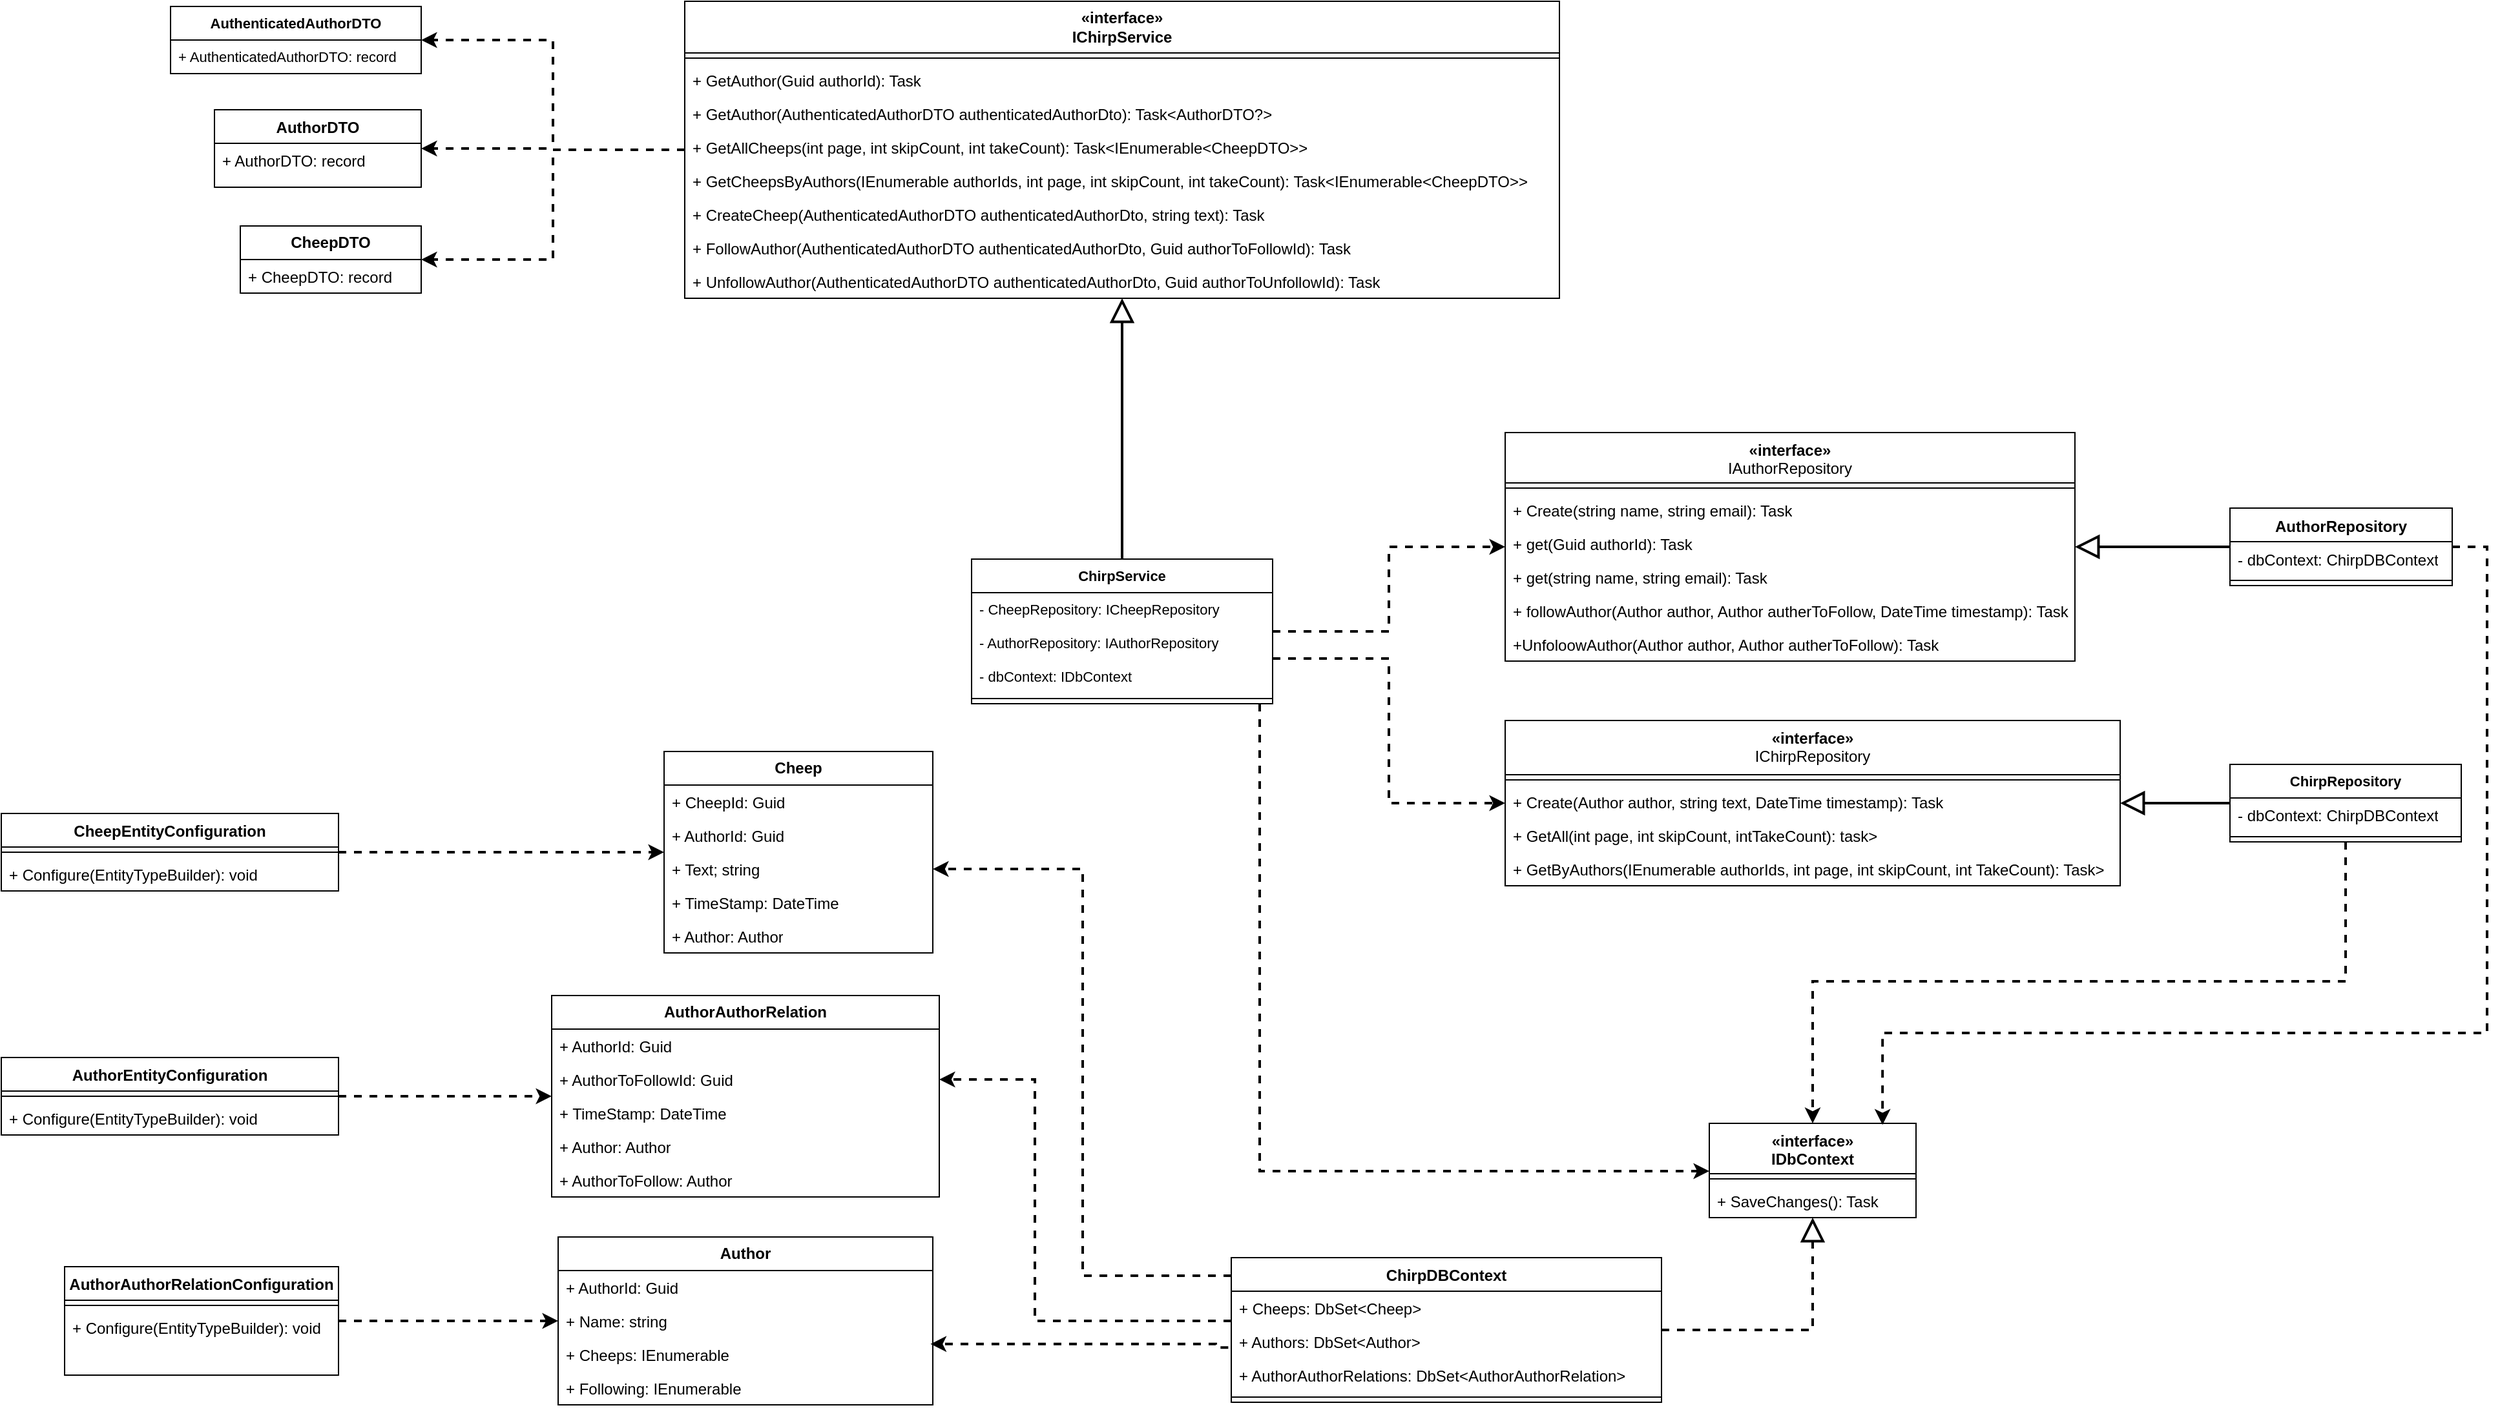 <mxfile version="22.1.11" type="github">
  <diagram name="Side-1" id="n4ExBYcmlhZmqJaZ9lVX">
    <mxGraphModel dx="-1102" dy="2357" grid="0" gridSize="10" guides="1" tooltips="1" connect="1" arrows="1" fold="1" page="1" pageScale="1" pageWidth="827" pageHeight="1169" math="0" shadow="0">
      <root>
        <mxCell id="0" />
        <mxCell id="1" parent="0" />
        <mxCell id="N_zAgxIFT8xNu6tO_ZWx-1" value="AuthorDTO" style="swimlane;align=center;verticalAlign=top;childLayout=stackLayout;horizontal=1;startSize=26;horizontalStack=0;resizeParent=1;resizeLast=0;collapsible=1;marginBottom=0;rounded=0;shadow=0;strokeWidth=1;" vertex="1" parent="1">
          <mxGeometry x="3574" y="-1018" width="160" height="60" as="geometry">
            <mxRectangle x="140" y="70" width="160" height="26" as="alternateBounds" />
          </mxGeometry>
        </mxCell>
        <mxCell id="N_zAgxIFT8xNu6tO_ZWx-2" value="+ AuthorDTO: record " style="text;align=left;verticalAlign=top;spacingLeft=4;spacingRight=4;overflow=hidden;rotatable=0;points=[[0,0.5],[1,0.5]];portConstraint=eastwest;" vertex="1" parent="N_zAgxIFT8xNu6tO_ZWx-1">
          <mxGeometry y="26" width="160" height="26" as="geometry" />
        </mxCell>
        <mxCell id="N_zAgxIFT8xNu6tO_ZWx-3" value="CheepDTO" style="swimlane;childLayout=stackLayout;horizontal=1;startSize=26;fillColor=none;horizontalStack=0;resizeParent=1;resizeParentMax=0;resizeLast=0;collapsible=1;marginBottom=0;whiteSpace=wrap;html=1;" vertex="1" parent="1">
          <mxGeometry x="3594" y="-928" width="140" height="52" as="geometry" />
        </mxCell>
        <mxCell id="N_zAgxIFT8xNu6tO_ZWx-4" value="+ CheepDTO: record " style="text;strokeColor=none;fillColor=none;align=left;verticalAlign=top;spacingLeft=4;spacingRight=4;overflow=hidden;rotatable=0;points=[[0,0.5],[1,0.5]];portConstraint=eastwest;whiteSpace=wrap;html=1;" vertex="1" parent="N_zAgxIFT8xNu6tO_ZWx-3">
          <mxGeometry y="26" width="140" height="26" as="geometry" />
        </mxCell>
        <mxCell id="N_zAgxIFT8xNu6tO_ZWx-7" value="Author" style="swimlane;childLayout=stackLayout;horizontal=1;startSize=26;fillColor=none;horizontalStack=0;resizeParent=1;resizeParentMax=0;resizeLast=0;collapsible=1;marginBottom=0;whiteSpace=wrap;html=1;" vertex="1" parent="1">
          <mxGeometry x="3840" y="-145" width="290" height="130" as="geometry" />
        </mxCell>
        <mxCell id="N_zAgxIFT8xNu6tO_ZWx-8" value="+ AuthorId: Guid" style="text;strokeColor=none;fillColor=none;align=left;verticalAlign=top;spacingLeft=4;spacingRight=4;overflow=hidden;rotatable=0;points=[[0,0.5],[1,0.5]];portConstraint=eastwest;whiteSpace=wrap;html=1;" vertex="1" parent="N_zAgxIFT8xNu6tO_ZWx-7">
          <mxGeometry y="26" width="290" height="26" as="geometry" />
        </mxCell>
        <mxCell id="N_zAgxIFT8xNu6tO_ZWx-9" value="+ Name: string" style="text;strokeColor=none;fillColor=none;align=left;verticalAlign=top;spacingLeft=4;spacingRight=4;overflow=hidden;rotatable=0;points=[[0,0.5],[1,0.5]];portConstraint=eastwest;whiteSpace=wrap;html=1;" vertex="1" parent="N_zAgxIFT8xNu6tO_ZWx-7">
          <mxGeometry y="52" width="290" height="26" as="geometry" />
        </mxCell>
        <mxCell id="N_zAgxIFT8xNu6tO_ZWx-10" value="+ Cheeps: IEnumerable&lt;Cheep&gt;" style="text;strokeColor=none;fillColor=none;align=left;verticalAlign=top;spacingLeft=4;spacingRight=4;overflow=hidden;rotatable=0;points=[[0,0.5],[1,0.5]];portConstraint=eastwest;whiteSpace=wrap;html=1;" vertex="1" parent="N_zAgxIFT8xNu6tO_ZWx-7">
          <mxGeometry y="78" width="290" height="26" as="geometry" />
        </mxCell>
        <mxCell id="N_zAgxIFT8xNu6tO_ZWx-11" value="+ Following: IEnumerable&lt;AuthorAuthorRelation&gt;" style="text;strokeColor=none;fillColor=none;align=left;verticalAlign=top;spacingLeft=4;spacingRight=4;overflow=hidden;rotatable=0;points=[[0,0.5],[1,0.5]];portConstraint=eastwest;whiteSpace=wrap;html=1;" vertex="1" parent="N_zAgxIFT8xNu6tO_ZWx-7">
          <mxGeometry y="104" width="290" height="26" as="geometry" />
        </mxCell>
        <mxCell id="N_zAgxIFT8xNu6tO_ZWx-12" value="AuthorAuthorRelation" style="swimlane;childLayout=stackLayout;horizontal=1;startSize=26;fillColor=none;horizontalStack=0;resizeParent=1;resizeParentMax=0;resizeLast=0;collapsible=1;marginBottom=0;whiteSpace=wrap;html=1;" vertex="1" parent="1">
          <mxGeometry x="3835" y="-332" width="300" height="156" as="geometry" />
        </mxCell>
        <mxCell id="N_zAgxIFT8xNu6tO_ZWx-13" value="+ AuthorId: Guid" style="text;strokeColor=none;fillColor=none;align=left;verticalAlign=top;spacingLeft=4;spacingRight=4;overflow=hidden;rotatable=0;points=[[0,0.5],[1,0.5]];portConstraint=eastwest;whiteSpace=wrap;html=1;" vertex="1" parent="N_zAgxIFT8xNu6tO_ZWx-12">
          <mxGeometry y="26" width="300" height="26" as="geometry" />
        </mxCell>
        <mxCell id="N_zAgxIFT8xNu6tO_ZWx-14" value="+ AuthorToFollowId: Guid" style="text;strokeColor=none;fillColor=none;align=left;verticalAlign=top;spacingLeft=4;spacingRight=4;overflow=hidden;rotatable=0;points=[[0,0.5],[1,0.5]];portConstraint=eastwest;whiteSpace=wrap;html=1;" vertex="1" parent="N_zAgxIFT8xNu6tO_ZWx-12">
          <mxGeometry y="52" width="300" height="26" as="geometry" />
        </mxCell>
        <mxCell id="N_zAgxIFT8xNu6tO_ZWx-15" value="+ TimeStamp: DateTime&#xa;&#xa;" style="text;strokeColor=none;fillColor=none;align=left;verticalAlign=top;spacingLeft=4;spacingRight=4;overflow=hidden;rotatable=0;points=[[0,0.5],[1,0.5]];portConstraint=eastwest;whiteSpace=wrap;html=1;" vertex="1" parent="N_zAgxIFT8xNu6tO_ZWx-12">
          <mxGeometry y="78" width="300" height="26" as="geometry" />
        </mxCell>
        <mxCell id="N_zAgxIFT8xNu6tO_ZWx-16" value="+ Author: Author" style="text;strokeColor=none;fillColor=none;align=left;verticalAlign=top;spacingLeft=4;spacingRight=4;overflow=hidden;rotatable=0;points=[[0,0.5],[1,0.5]];portConstraint=eastwest;whiteSpace=wrap;html=1;" vertex="1" parent="N_zAgxIFT8xNu6tO_ZWx-12">
          <mxGeometry y="104" width="300" height="26" as="geometry" />
        </mxCell>
        <mxCell id="N_zAgxIFT8xNu6tO_ZWx-17" value="+ AuthorToFollow: Author" style="text;strokeColor=none;fillColor=none;align=left;verticalAlign=top;spacingLeft=4;spacingRight=4;overflow=hidden;rotatable=0;points=[[0,0.5],[1,0.5]];portConstraint=eastwest;whiteSpace=wrap;html=1;" vertex="1" parent="N_zAgxIFT8xNu6tO_ZWx-12">
          <mxGeometry y="130" width="300" height="26" as="geometry" />
        </mxCell>
        <mxCell id="N_zAgxIFT8xNu6tO_ZWx-18" value="Cheep" style="swimlane;childLayout=stackLayout;horizontal=1;startSize=26;fillColor=none;horizontalStack=0;resizeParent=1;resizeParentMax=0;resizeLast=0;collapsible=1;marginBottom=0;whiteSpace=wrap;html=1;" vertex="1" parent="1">
          <mxGeometry x="3922" y="-521" width="208" height="156" as="geometry" />
        </mxCell>
        <mxCell id="N_zAgxIFT8xNu6tO_ZWx-19" value="+ CheepId: Guid" style="text;strokeColor=none;fillColor=none;align=left;verticalAlign=top;spacingLeft=4;spacingRight=4;overflow=hidden;rotatable=0;points=[[0,0.5],[1,0.5]];portConstraint=eastwest;whiteSpace=wrap;html=1;" vertex="1" parent="N_zAgxIFT8xNu6tO_ZWx-18">
          <mxGeometry y="26" width="208" height="26" as="geometry" />
        </mxCell>
        <mxCell id="N_zAgxIFT8xNu6tO_ZWx-20" value="+ AuthorId: Guid" style="text;strokeColor=none;fillColor=none;align=left;verticalAlign=top;spacingLeft=4;spacingRight=4;overflow=hidden;rotatable=0;points=[[0,0.5],[1,0.5]];portConstraint=eastwest;whiteSpace=wrap;html=1;" vertex="1" parent="N_zAgxIFT8xNu6tO_ZWx-18">
          <mxGeometry y="52" width="208" height="26" as="geometry" />
        </mxCell>
        <mxCell id="N_zAgxIFT8xNu6tO_ZWx-21" value="+ Text; string" style="text;strokeColor=none;fillColor=none;align=left;verticalAlign=top;spacingLeft=4;spacingRight=4;overflow=hidden;rotatable=0;points=[[0,0.5],[1,0.5]];portConstraint=eastwest;whiteSpace=wrap;html=1;" vertex="1" parent="N_zAgxIFT8xNu6tO_ZWx-18">
          <mxGeometry y="78" width="208" height="26" as="geometry" />
        </mxCell>
        <mxCell id="N_zAgxIFT8xNu6tO_ZWx-22" value="+ TimeStamp: DateTime&#xa;&#xa;" style="text;strokeColor=none;fillColor=none;align=left;verticalAlign=top;spacingLeft=4;spacingRight=4;overflow=hidden;rotatable=0;points=[[0,0.5],[1,0.5]];portConstraint=eastwest;whiteSpace=wrap;html=1;" vertex="1" parent="N_zAgxIFT8xNu6tO_ZWx-18">
          <mxGeometry y="104" width="208" height="26" as="geometry" />
        </mxCell>
        <mxCell id="N_zAgxIFT8xNu6tO_ZWx-23" value="+ Author: Author" style="text;strokeColor=none;fillColor=none;align=left;verticalAlign=top;spacingLeft=4;spacingRight=4;overflow=hidden;rotatable=0;points=[[0,0.5],[1,0.5]];portConstraint=eastwest;whiteSpace=wrap;html=1;" vertex="1" parent="N_zAgxIFT8xNu6tO_ZWx-18">
          <mxGeometry y="130" width="208" height="26" as="geometry" />
        </mxCell>
        <mxCell id="N_zAgxIFT8xNu6tO_ZWx-104" style="edgeStyle=orthogonalEdgeStyle;shape=connector;rounded=0;orthogonalLoop=1;jettySize=auto;html=1;dashed=1;labelBackgroundColor=default;strokeColor=default;strokeWidth=2;align=center;verticalAlign=middle;fontFamily=Helvetica;fontSize=11;fontColor=default;endArrow=classic;endFill=1;" edge="1" parent="1" source="N_zAgxIFT8xNu6tO_ZWx-24" target="N_zAgxIFT8xNu6tO_ZWx-7">
          <mxGeometry relative="1" as="geometry" />
        </mxCell>
        <mxCell id="N_zAgxIFT8xNu6tO_ZWx-24" value="AuthorAuthorRelationConfiguration" style="swimlane;align=center;verticalAlign=top;childLayout=stackLayout;horizontal=1;startSize=26;horizontalStack=0;resizeParent=1;resizeParentMax=0;resizeLast=0;collapsible=1;marginBottom=0;whiteSpace=wrap;html=1;" vertex="1" parent="1">
          <mxGeometry x="3458" y="-122" width="212" height="84" as="geometry" />
        </mxCell>
        <mxCell id="N_zAgxIFT8xNu6tO_ZWx-25" value="" style="line;strokeWidth=1;fillColor=none;align=left;verticalAlign=middle;spacingTop=-1;spacingLeft=3;spacingRight=3;rotatable=0;labelPosition=right;points=[];portConstraint=eastwest;strokeColor=inherit;" vertex="1" parent="N_zAgxIFT8xNu6tO_ZWx-24">
          <mxGeometry y="26" width="212" height="8" as="geometry" />
        </mxCell>
        <mxCell id="N_zAgxIFT8xNu6tO_ZWx-26" value="+ Configure(EntityTypeBuilder&lt;AuthorAuthorRelation&gt;): void" style="text;strokeColor=none;fillColor=none;align=left;verticalAlign=top;spacingLeft=4;spacingRight=4;overflow=hidden;rotatable=0;points=[[0,0.5],[1,0.5]];portConstraint=eastwest;whiteSpace=wrap;html=1;" vertex="1" parent="N_zAgxIFT8xNu6tO_ZWx-24">
          <mxGeometry y="34" width="212" height="50" as="geometry" />
        </mxCell>
        <mxCell id="N_zAgxIFT8xNu6tO_ZWx-103" style="edgeStyle=orthogonalEdgeStyle;shape=connector;rounded=0;orthogonalLoop=1;jettySize=auto;html=1;dashed=1;labelBackgroundColor=default;strokeColor=default;strokeWidth=2;align=center;verticalAlign=middle;fontFamily=Helvetica;fontSize=11;fontColor=default;endArrow=classic;endFill=1;" edge="1" parent="1" source="N_zAgxIFT8xNu6tO_ZWx-27" target="N_zAgxIFT8xNu6tO_ZWx-12">
          <mxGeometry relative="1" as="geometry" />
        </mxCell>
        <mxCell id="N_zAgxIFT8xNu6tO_ZWx-27" value="AuthorEntityConfiguration" style="swimlane;align=center;verticalAlign=top;childLayout=stackLayout;horizontal=1;startSize=26;horizontalStack=0;resizeParent=1;resizeParentMax=0;resizeLast=0;collapsible=1;marginBottom=0;whiteSpace=wrap;html=1;" vertex="1" parent="1">
          <mxGeometry x="3409" y="-284" width="261" height="60" as="geometry" />
        </mxCell>
        <mxCell id="N_zAgxIFT8xNu6tO_ZWx-28" value="" style="line;strokeWidth=1;fillColor=none;align=left;verticalAlign=middle;spacingTop=-1;spacingLeft=3;spacingRight=3;rotatable=0;labelPosition=right;points=[];portConstraint=eastwest;strokeColor=inherit;" vertex="1" parent="N_zAgxIFT8xNu6tO_ZWx-27">
          <mxGeometry y="26" width="261" height="8" as="geometry" />
        </mxCell>
        <mxCell id="N_zAgxIFT8xNu6tO_ZWx-29" value="+ Configure(EntityTypeBuilder&lt;Author&gt;): void" style="text;strokeColor=none;fillColor=none;align=left;verticalAlign=top;spacingLeft=4;spacingRight=4;overflow=hidden;rotatable=0;points=[[0,0.5],[1,0.5]];portConstraint=eastwest;whiteSpace=wrap;html=1;" vertex="1" parent="N_zAgxIFT8xNu6tO_ZWx-27">
          <mxGeometry y="34" width="261" height="26" as="geometry" />
        </mxCell>
        <mxCell id="N_zAgxIFT8xNu6tO_ZWx-101" style="edgeStyle=orthogonalEdgeStyle;shape=connector;rounded=0;orthogonalLoop=1;jettySize=auto;html=1;dashed=1;labelBackgroundColor=default;strokeColor=default;strokeWidth=2;align=center;verticalAlign=middle;fontFamily=Helvetica;fontSize=11;fontColor=default;endArrow=classic;endFill=1;" edge="1" parent="1" source="N_zAgxIFT8xNu6tO_ZWx-30" target="N_zAgxIFT8xNu6tO_ZWx-18">
          <mxGeometry relative="1" as="geometry" />
        </mxCell>
        <mxCell id="N_zAgxIFT8xNu6tO_ZWx-30" value="CheepEntityConfiguration" style="swimlane;align=center;verticalAlign=top;childLayout=stackLayout;horizontal=1;startSize=26;horizontalStack=0;resizeParent=1;resizeParentMax=0;resizeLast=0;collapsible=1;marginBottom=0;whiteSpace=wrap;html=1;" vertex="1" parent="1">
          <mxGeometry x="3409" y="-473" width="261" height="60" as="geometry" />
        </mxCell>
        <mxCell id="N_zAgxIFT8xNu6tO_ZWx-31" value="" style="line;strokeWidth=1;fillColor=none;align=left;verticalAlign=middle;spacingTop=-1;spacingLeft=3;spacingRight=3;rotatable=0;labelPosition=right;points=[];portConstraint=eastwest;strokeColor=inherit;" vertex="1" parent="N_zAgxIFT8xNu6tO_ZWx-30">
          <mxGeometry y="26" width="261" height="8" as="geometry" />
        </mxCell>
        <mxCell id="N_zAgxIFT8xNu6tO_ZWx-32" value="+ Configure(EntityTypeBuilder&lt;Cheep&gt;): void" style="text;strokeColor=none;fillColor=none;align=left;verticalAlign=top;spacingLeft=4;spacingRight=4;overflow=hidden;rotatable=0;points=[[0,0.5],[1,0.5]];portConstraint=eastwest;whiteSpace=wrap;html=1;" vertex="1" parent="N_zAgxIFT8xNu6tO_ZWx-30">
          <mxGeometry y="34" width="261" height="26" as="geometry" />
        </mxCell>
        <mxCell id="N_zAgxIFT8xNu6tO_ZWx-33" value="«interface»&lt;br style=&quot;border-color: var(--border-color); font-weight: 400;&quot;&gt;&lt;span style=&quot;font-weight: 400;&quot;&gt;IAuthorRepository&lt;/span&gt;" style="swimlane;align=center;verticalAlign=top;childLayout=stackLayout;horizontal=1;startSize=39;horizontalStack=0;resizeParent=1;resizeParentMax=0;resizeLast=0;collapsible=1;marginBottom=0;whiteSpace=wrap;html=1;" vertex="1" parent="1">
          <mxGeometry x="4573" y="-768" width="441" height="177" as="geometry" />
        </mxCell>
        <mxCell id="N_zAgxIFT8xNu6tO_ZWx-34" value="" style="line;strokeWidth=1;fillColor=none;align=left;verticalAlign=middle;spacingTop=-1;spacingLeft=3;spacingRight=3;rotatable=0;labelPosition=right;points=[];portConstraint=eastwest;strokeColor=inherit;" vertex="1" parent="N_zAgxIFT8xNu6tO_ZWx-33">
          <mxGeometry y="39" width="441" height="8" as="geometry" />
        </mxCell>
        <mxCell id="N_zAgxIFT8xNu6tO_ZWx-35" value="+ Create(string name, string email): Task&lt;Author&gt;" style="text;strokeColor=none;fillColor=none;align=left;verticalAlign=top;spacingLeft=4;spacingRight=4;overflow=hidden;rotatable=0;points=[[0,0.5],[1,0.5]];portConstraint=eastwest;whiteSpace=wrap;html=1;" vertex="1" parent="N_zAgxIFT8xNu6tO_ZWx-33">
          <mxGeometry y="47" width="441" height="26" as="geometry" />
        </mxCell>
        <mxCell id="N_zAgxIFT8xNu6tO_ZWx-36" value="+ get(Guid authorId): Task&lt;Author?&gt;" style="text;strokeColor=none;fillColor=none;align=left;verticalAlign=top;spacingLeft=4;spacingRight=4;overflow=hidden;rotatable=0;points=[[0,0.5],[1,0.5]];portConstraint=eastwest;whiteSpace=wrap;html=1;" vertex="1" parent="N_zAgxIFT8xNu6tO_ZWx-33">
          <mxGeometry y="73" width="441" height="26" as="geometry" />
        </mxCell>
        <mxCell id="N_zAgxIFT8xNu6tO_ZWx-37" value="+ get(string name, string email): Task&lt;Author?&gt;" style="text;strokeColor=none;fillColor=none;align=left;verticalAlign=top;spacingLeft=4;spacingRight=4;overflow=hidden;rotatable=0;points=[[0,0.5],[1,0.5]];portConstraint=eastwest;whiteSpace=wrap;html=1;" vertex="1" parent="N_zAgxIFT8xNu6tO_ZWx-33">
          <mxGeometry y="99" width="441" height="26" as="geometry" />
        </mxCell>
        <mxCell id="N_zAgxIFT8xNu6tO_ZWx-38" value="+ followAuthor(Author author, Author autherToFollow, DateTime timestamp): Task&lt;AuthorAuthorRelation&gt;" style="text;strokeColor=none;fillColor=none;align=left;verticalAlign=top;spacingLeft=4;spacingRight=4;overflow=hidden;rotatable=0;points=[[0,0.5],[1,0.5]];portConstraint=eastwest;whiteSpace=wrap;html=1;" vertex="1" parent="N_zAgxIFT8xNu6tO_ZWx-33">
          <mxGeometry y="125" width="441" height="26" as="geometry" />
        </mxCell>
        <mxCell id="N_zAgxIFT8xNu6tO_ZWx-39" value="+UnfoloowAuthor(Author author, Author autherToFollow): Task" style="text;strokeColor=none;fillColor=none;align=left;verticalAlign=top;spacingLeft=4;spacingRight=4;overflow=hidden;rotatable=0;points=[[0,0.5],[1,0.5]];portConstraint=eastwest;whiteSpace=wrap;html=1;" vertex="1" parent="N_zAgxIFT8xNu6tO_ZWx-33">
          <mxGeometry y="151" width="441" height="26" as="geometry" />
        </mxCell>
        <mxCell id="N_zAgxIFT8xNu6tO_ZWx-40" value="«interface»&lt;br style=&quot;border-color: var(--border-color); font-weight: 400;&quot;&gt;&lt;span style=&quot;font-weight: 400;&quot;&gt;IChirpRepository&lt;/span&gt;" style="swimlane;align=center;verticalAlign=top;childLayout=stackLayout;horizontal=1;startSize=42;horizontalStack=0;resizeParent=1;resizeParentMax=0;resizeLast=0;collapsible=1;marginBottom=0;whiteSpace=wrap;html=1;" vertex="1" parent="1">
          <mxGeometry x="4573" y="-545" width="476" height="128" as="geometry" />
        </mxCell>
        <mxCell id="N_zAgxIFT8xNu6tO_ZWx-41" value="" style="line;strokeWidth=1;fillColor=none;align=left;verticalAlign=middle;spacingTop=-1;spacingLeft=3;spacingRight=3;rotatable=0;labelPosition=right;points=[];portConstraint=eastwest;strokeColor=inherit;" vertex="1" parent="N_zAgxIFT8xNu6tO_ZWx-40">
          <mxGeometry y="42" width="476" height="8" as="geometry" />
        </mxCell>
        <mxCell id="N_zAgxIFT8xNu6tO_ZWx-42" value="+ Create(Author author, string text, DateTime timestamp): Task&lt;Cheep&gt;" style="text;strokeColor=none;fillColor=none;align=left;verticalAlign=top;spacingLeft=4;spacingRight=4;overflow=hidden;rotatable=0;points=[[0,0.5],[1,0.5]];portConstraint=eastwest;whiteSpace=wrap;html=1;" vertex="1" parent="N_zAgxIFT8xNu6tO_ZWx-40">
          <mxGeometry y="50" width="476" height="26" as="geometry" />
        </mxCell>
        <mxCell id="N_zAgxIFT8xNu6tO_ZWx-43" value="+ GetAll(int page, int skipCount, intTakeCount): task&lt;IEnumerable&lt;Cheep&gt;&gt;" style="text;strokeColor=none;fillColor=none;align=left;verticalAlign=top;spacingLeft=4;spacingRight=4;overflow=hidden;rotatable=0;points=[[0,0.5],[1,0.5]];portConstraint=eastwest;whiteSpace=wrap;html=1;" vertex="1" parent="N_zAgxIFT8xNu6tO_ZWx-40">
          <mxGeometry y="76" width="476" height="26" as="geometry" />
        </mxCell>
        <mxCell id="N_zAgxIFT8xNu6tO_ZWx-44" value="+ GetByAuthors(IEnumerable&lt;Guid&gt; authorIds, int page, int skipCount, int TakeCount): Task&lt;IEnumerable&lt;Cheep&gt;&gt;" style="text;strokeColor=none;fillColor=none;align=left;verticalAlign=top;spacingLeft=4;spacingRight=4;overflow=hidden;rotatable=0;points=[[0,0.5],[1,0.5]];portConstraint=eastwest;whiteSpace=wrap;html=1;" vertex="1" parent="N_zAgxIFT8xNu6tO_ZWx-40">
          <mxGeometry y="102" width="476" height="26" as="geometry" />
        </mxCell>
        <mxCell id="N_zAgxIFT8xNu6tO_ZWx-45" style="edgeStyle=orthogonalEdgeStyle;shape=connector;rounded=0;orthogonalLoop=1;jettySize=auto;html=1;dashed=1;labelBackgroundColor=default;strokeColor=default;strokeWidth=2;align=center;verticalAlign=middle;fontFamily=Helvetica;fontSize=11;fontColor=default;endArrow=classic;endFill=1;" edge="1" parent="1" source="N_zAgxIFT8xNu6tO_ZWx-48" target="N_zAgxIFT8xNu6tO_ZWx-78">
          <mxGeometry relative="1" as="geometry" />
        </mxCell>
        <mxCell id="N_zAgxIFT8xNu6tO_ZWx-46" style="edgeStyle=orthogonalEdgeStyle;shape=connector;rounded=0;orthogonalLoop=1;jettySize=auto;html=1;dashed=1;labelBackgroundColor=default;strokeColor=default;strokeWidth=2;align=center;verticalAlign=middle;fontFamily=Helvetica;fontSize=11;fontColor=default;endArrow=classic;endFill=1;" edge="1" parent="1" source="N_zAgxIFT8xNu6tO_ZWx-48" target="N_zAgxIFT8xNu6tO_ZWx-1">
          <mxGeometry relative="1" as="geometry" />
        </mxCell>
        <mxCell id="N_zAgxIFT8xNu6tO_ZWx-47" style="edgeStyle=orthogonalEdgeStyle;shape=connector;rounded=0;orthogonalLoop=1;jettySize=auto;html=1;dashed=1;labelBackgroundColor=default;strokeColor=default;strokeWidth=2;align=center;verticalAlign=middle;fontFamily=Helvetica;fontSize=11;fontColor=default;endArrow=classic;endFill=1;" edge="1" parent="1" source="N_zAgxIFT8xNu6tO_ZWx-48" target="N_zAgxIFT8xNu6tO_ZWx-3">
          <mxGeometry relative="1" as="geometry" />
        </mxCell>
        <mxCell id="N_zAgxIFT8xNu6tO_ZWx-48" value="«interface»&lt;br style=&quot;border-color: var(--border-color); font-weight: 400;&quot;&gt;IChirpService" style="swimlane;align=center;verticalAlign=middle;childLayout=stackLayout;horizontal=1;startSize=40;horizontalStack=0;resizeParent=1;resizeParentMax=0;resizeLast=0;collapsible=1;marginBottom=0;whiteSpace=wrap;html=1;" vertex="1" parent="1">
          <mxGeometry x="3938" y="-1102" width="677" height="230" as="geometry" />
        </mxCell>
        <mxCell id="N_zAgxIFT8xNu6tO_ZWx-49" value="" style="line;strokeWidth=1;fillColor=none;align=left;verticalAlign=middle;spacingTop=-1;spacingLeft=3;spacingRight=3;rotatable=0;labelPosition=right;points=[];portConstraint=eastwest;strokeColor=inherit;" vertex="1" parent="N_zAgxIFT8xNu6tO_ZWx-48">
          <mxGeometry y="40" width="677" height="8" as="geometry" />
        </mxCell>
        <mxCell id="N_zAgxIFT8xNu6tO_ZWx-50" value="+ GetAuthor(Guid authorId): Task" style="text;strokeColor=none;fillColor=none;align=left;verticalAlign=top;spacingLeft=4;spacingRight=4;overflow=hidden;rotatable=0;points=[[0,0.5],[1,0.5]];portConstraint=eastwest;whiteSpace=wrap;html=1;" vertex="1" parent="N_zAgxIFT8xNu6tO_ZWx-48">
          <mxGeometry y="48" width="677" height="26" as="geometry" />
        </mxCell>
        <mxCell id="N_zAgxIFT8xNu6tO_ZWx-51" value="+ GetAuthor(AuthenticatedAuthorDTO authenticatedAuthorDto): Task&amp;lt;AuthorDTO?&amp;gt;" style="text;strokeColor=none;fillColor=none;align=left;verticalAlign=top;spacingLeft=4;spacingRight=4;overflow=hidden;rotatable=0;points=[[0,0.5],[1,0.5]];portConstraint=eastwest;whiteSpace=wrap;html=1;" vertex="1" parent="N_zAgxIFT8xNu6tO_ZWx-48">
          <mxGeometry y="74" width="677" height="26" as="geometry" />
        </mxCell>
        <mxCell id="N_zAgxIFT8xNu6tO_ZWx-52" value="+ GetAllCheeps(int page, int skipCount, int takeCount): Task&amp;lt;IEnumerable&amp;lt;CheepDTO&amp;gt;&amp;gt;" style="text;strokeColor=none;fillColor=none;align=left;verticalAlign=top;spacingLeft=4;spacingRight=4;overflow=hidden;rotatable=0;points=[[0,0.5],[1,0.5]];portConstraint=eastwest;whiteSpace=wrap;html=1;" vertex="1" parent="N_zAgxIFT8xNu6tO_ZWx-48">
          <mxGeometry y="100" width="677" height="26" as="geometry" />
        </mxCell>
        <mxCell id="N_zAgxIFT8xNu6tO_ZWx-53" value="+&amp;nbsp;GetCheepsByAuthors(IEnumerable authorIds, int page, int skipCount, int takeCount):&amp;nbsp;Task&amp;lt;IEnumerable&amp;lt;CheepDTO&amp;gt;&amp;gt;&amp;nbsp;" style="text;strokeColor=none;fillColor=none;align=left;verticalAlign=top;spacingLeft=4;spacingRight=4;overflow=hidden;rotatable=0;points=[[0,0.5],[1,0.5]];portConstraint=eastwest;whiteSpace=wrap;html=1;" vertex="1" parent="N_zAgxIFT8xNu6tO_ZWx-48">
          <mxGeometry y="126" width="677" height="26" as="geometry" />
        </mxCell>
        <mxCell id="N_zAgxIFT8xNu6tO_ZWx-54" value="+ CreateCheep(AuthenticatedAuthorDTO authenticatedAuthorDto, string text): Task&amp;nbsp;" style="text;strokeColor=none;fillColor=none;align=left;verticalAlign=top;spacingLeft=4;spacingRight=4;overflow=hidden;rotatable=0;points=[[0,0.5],[1,0.5]];portConstraint=eastwest;whiteSpace=wrap;html=1;" vertex="1" parent="N_zAgxIFT8xNu6tO_ZWx-48">
          <mxGeometry y="152" width="677" height="26" as="geometry" />
        </mxCell>
        <mxCell id="N_zAgxIFT8xNu6tO_ZWx-55" value="+ FollowAuthor(AuthenticatedAuthorDTO authenticatedAuthorDto, Guid authorToFollowId): Task" style="text;strokeColor=none;fillColor=none;align=left;verticalAlign=top;spacingLeft=4;spacingRight=4;overflow=hidden;rotatable=0;points=[[0,0.5],[1,0.5]];portConstraint=eastwest;whiteSpace=wrap;html=1;" vertex="1" parent="N_zAgxIFT8xNu6tO_ZWx-48">
          <mxGeometry y="178" width="677" height="26" as="geometry" />
        </mxCell>
        <mxCell id="N_zAgxIFT8xNu6tO_ZWx-56" value="+ UnfollowAuthor(AuthenticatedAuthorDTO authenticatedAuthorDto, Guid authorToUnfollowId): Task" style="text;strokeColor=none;fillColor=none;align=left;verticalAlign=top;spacingLeft=4;spacingRight=4;overflow=hidden;rotatable=0;points=[[0,0.5],[1,0.5]];portConstraint=eastwest;whiteSpace=wrap;html=1;" vertex="1" parent="N_zAgxIFT8xNu6tO_ZWx-48">
          <mxGeometry y="204" width="677" height="26" as="geometry" />
        </mxCell>
        <mxCell id="N_zAgxIFT8xNu6tO_ZWx-57" style="edgeStyle=orthogonalEdgeStyle;rounded=0;orthogonalLoop=1;jettySize=auto;html=1;endArrow=block;endFill=0;strokeWidth=2;endSize=14;" edge="1" parent="1" source="N_zAgxIFT8xNu6tO_ZWx-81" target="N_zAgxIFT8xNu6tO_ZWx-48">
          <mxGeometry relative="1" as="geometry">
            <mxPoint x="4341.5" y="-640" as="sourcePoint" />
          </mxGeometry>
        </mxCell>
        <mxCell id="N_zAgxIFT8xNu6tO_ZWx-58" style="edgeStyle=orthogonalEdgeStyle;shape=connector;rounded=0;orthogonalLoop=1;jettySize=auto;html=1;dashed=1;labelBackgroundColor=default;strokeColor=default;strokeWidth=2;align=center;verticalAlign=middle;fontFamily=Helvetica;fontSize=11;fontColor=default;endArrow=classic;endFill=1;" edge="1" parent="1" source="N_zAgxIFT8xNu6tO_ZWx-81" target="N_zAgxIFT8xNu6tO_ZWx-33">
          <mxGeometry relative="1" as="geometry">
            <mxPoint x="4396.5" y="-614.957" as="sourcePoint" />
          </mxGeometry>
        </mxCell>
        <mxCell id="N_zAgxIFT8xNu6tO_ZWx-59" style="edgeStyle=orthogonalEdgeStyle;shape=connector;rounded=0;orthogonalLoop=1;jettySize=auto;html=1;dashed=1;labelBackgroundColor=default;strokeColor=default;strokeWidth=2;align=center;verticalAlign=middle;fontFamily=Helvetica;fontSize=11;fontColor=default;endArrow=classic;endFill=1;endSize=6;" edge="1" parent="1" source="N_zAgxIFT8xNu6tO_ZWx-81" target="N_zAgxIFT8xNu6tO_ZWx-40">
          <mxGeometry relative="1" as="geometry">
            <mxPoint x="4396.5" y="-612.957" as="sourcePoint" />
            <Array as="points">
              <mxPoint x="4483" y="-593" />
              <mxPoint x="4483" y="-481" />
            </Array>
          </mxGeometry>
        </mxCell>
        <mxCell id="N_zAgxIFT8xNu6tO_ZWx-60" value="«interface»&lt;br style=&quot;border-color: var(--border-color); font-weight: 400;&quot;&gt;&lt;b style=&quot;border-color: var(--border-color);&quot;&gt;IDbContext&lt;/b&gt;" style="swimlane;fontStyle=1;align=center;verticalAlign=top;childLayout=stackLayout;horizontal=1;startSize=39;horizontalStack=0;resizeParent=1;resizeParentMax=0;resizeLast=0;collapsible=1;marginBottom=0;whiteSpace=wrap;html=1;" vertex="1" parent="1">
          <mxGeometry x="4731" y="-233" width="160" height="73" as="geometry" />
        </mxCell>
        <mxCell id="N_zAgxIFT8xNu6tO_ZWx-61" value="" style="line;strokeWidth=1;fillColor=none;align=left;verticalAlign=middle;spacingTop=-1;spacingLeft=3;spacingRight=3;rotatable=0;labelPosition=right;points=[];portConstraint=eastwest;strokeColor=inherit;" vertex="1" parent="N_zAgxIFT8xNu6tO_ZWx-60">
          <mxGeometry y="39" width="160" height="8" as="geometry" />
        </mxCell>
        <mxCell id="N_zAgxIFT8xNu6tO_ZWx-62" value="+ SaveChanges(): Task" style="text;strokeColor=none;fillColor=none;align=left;verticalAlign=top;spacingLeft=4;spacingRight=4;overflow=hidden;rotatable=0;points=[[0,0.5],[1,0.5]];portConstraint=eastwest;whiteSpace=wrap;html=1;" vertex="1" parent="N_zAgxIFT8xNu6tO_ZWx-60">
          <mxGeometry y="47" width="160" height="26" as="geometry" />
        </mxCell>
        <mxCell id="N_zAgxIFT8xNu6tO_ZWx-63" style="edgeStyle=orthogonalEdgeStyle;rounded=0;orthogonalLoop=1;jettySize=auto;html=1;endArrow=block;endFill=0;dashed=1;strokeWidth=2;endSize=14;" edge="1" parent="1" source="N_zAgxIFT8xNu6tO_ZWx-64" target="N_zAgxIFT8xNu6tO_ZWx-60">
          <mxGeometry relative="1" as="geometry" />
        </mxCell>
        <mxCell id="N_zAgxIFT8xNu6tO_ZWx-64" value="ChirpDBContext" style="swimlane;fontStyle=1;align=center;verticalAlign=top;childLayout=stackLayout;horizontal=1;startSize=26;horizontalStack=0;resizeParent=1;resizeParentMax=0;resizeLast=0;collapsible=1;marginBottom=0;whiteSpace=wrap;html=1;" vertex="1" parent="1">
          <mxGeometry x="4361" y="-129" width="333" height="112" as="geometry" />
        </mxCell>
        <mxCell id="N_zAgxIFT8xNu6tO_ZWx-65" value="+ Cheeps: DbSet&amp;lt;Cheep&amp;gt;" style="text;strokeColor=none;fillColor=none;align=left;verticalAlign=top;spacingLeft=4;spacingRight=4;overflow=hidden;rotatable=0;points=[[0,0.5],[1,0.5]];portConstraint=eastwest;whiteSpace=wrap;html=1;" vertex="1" parent="N_zAgxIFT8xNu6tO_ZWx-64">
          <mxGeometry y="26" width="333" height="26" as="geometry" />
        </mxCell>
        <mxCell id="N_zAgxIFT8xNu6tO_ZWx-66" value="+ Authors: DbSet&amp;lt;Author&amp;gt;" style="text;strokeColor=none;fillColor=none;align=left;verticalAlign=top;spacingLeft=4;spacingRight=4;overflow=hidden;rotatable=0;points=[[0,0.5],[1,0.5]];portConstraint=eastwest;whiteSpace=wrap;html=1;" vertex="1" parent="N_zAgxIFT8xNu6tO_ZWx-64">
          <mxGeometry y="52" width="333" height="26" as="geometry" />
        </mxCell>
        <mxCell id="N_zAgxIFT8xNu6tO_ZWx-67" value="+ AuthorAuthorRelations: DbSet&amp;lt;AuthorAuthorRelation&amp;gt;" style="text;strokeColor=none;fillColor=none;align=left;verticalAlign=top;spacingLeft=4;spacingRight=4;overflow=hidden;rotatable=0;points=[[0,0.5],[1,0.5]];portConstraint=eastwest;whiteSpace=wrap;html=1;" vertex="1" parent="N_zAgxIFT8xNu6tO_ZWx-64">
          <mxGeometry y="78" width="333" height="26" as="geometry" />
        </mxCell>
        <mxCell id="N_zAgxIFT8xNu6tO_ZWx-68" value="" style="line;strokeWidth=1;fillColor=none;align=left;verticalAlign=middle;spacingTop=-1;spacingLeft=3;spacingRight=3;rotatable=0;labelPosition=right;points=[];portConstraint=eastwest;strokeColor=inherit;" vertex="1" parent="N_zAgxIFT8xNu6tO_ZWx-64">
          <mxGeometry y="104" width="333" height="8" as="geometry" />
        </mxCell>
        <mxCell id="N_zAgxIFT8xNu6tO_ZWx-69" style="edgeStyle=orthogonalEdgeStyle;rounded=0;orthogonalLoop=1;jettySize=auto;html=1;endArrow=block;endFill=0;strokeWidth=2;endSize=14;" edge="1" parent="1" source="N_zAgxIFT8xNu6tO_ZWx-70" target="N_zAgxIFT8xNu6tO_ZWx-33">
          <mxGeometry relative="1" as="geometry" />
        </mxCell>
        <mxCell id="N_zAgxIFT8xNu6tO_ZWx-70" value="AuthorRepository" style="swimlane;fontStyle=1;align=center;verticalAlign=top;childLayout=stackLayout;horizontal=1;startSize=26;horizontalStack=0;resizeParent=1;resizeParentMax=0;resizeLast=0;collapsible=1;marginBottom=0;whiteSpace=wrap;html=1;" vertex="1" parent="1">
          <mxGeometry x="5134" y="-709.5" width="172" height="60" as="geometry" />
        </mxCell>
        <mxCell id="N_zAgxIFT8xNu6tO_ZWx-71" value="- dbContext: ChirpDBContext" style="text;strokeColor=none;fillColor=none;align=left;verticalAlign=top;spacingLeft=4;spacingRight=4;overflow=hidden;rotatable=0;points=[[0,0.5],[1,0.5]];portConstraint=eastwest;whiteSpace=wrap;html=1;" vertex="1" parent="N_zAgxIFT8xNu6tO_ZWx-70">
          <mxGeometry y="26" width="172" height="26" as="geometry" />
        </mxCell>
        <mxCell id="N_zAgxIFT8xNu6tO_ZWx-72" value="" style="line;strokeWidth=1;fillColor=none;align=left;verticalAlign=middle;spacingTop=-1;spacingLeft=3;spacingRight=3;rotatable=0;labelPosition=right;points=[];portConstraint=eastwest;strokeColor=inherit;" vertex="1" parent="N_zAgxIFT8xNu6tO_ZWx-70">
          <mxGeometry y="52" width="172" height="8" as="geometry" />
        </mxCell>
        <mxCell id="N_zAgxIFT8xNu6tO_ZWx-73" style="edgeStyle=orthogonalEdgeStyle;shape=connector;rounded=0;orthogonalLoop=1;jettySize=auto;html=1;labelBackgroundColor=default;strokeColor=default;strokeWidth=2;align=center;verticalAlign=middle;fontFamily=Helvetica;fontSize=11;fontColor=default;endArrow=block;endFill=0;endSize=14;" edge="1" parent="1" source="N_zAgxIFT8xNu6tO_ZWx-75" target="N_zAgxIFT8xNu6tO_ZWx-40">
          <mxGeometry relative="1" as="geometry" />
        </mxCell>
        <mxCell id="N_zAgxIFT8xNu6tO_ZWx-74" style="edgeStyle=orthogonalEdgeStyle;shape=connector;rounded=0;orthogonalLoop=1;jettySize=auto;html=1;entryX=0.5;entryY=0;entryDx=0;entryDy=0;dashed=1;labelBackgroundColor=default;strokeColor=default;strokeWidth=2;align=center;verticalAlign=middle;fontFamily=Helvetica;fontSize=11;fontColor=default;endArrow=classic;endFill=1;" edge="1" parent="1" source="N_zAgxIFT8xNu6tO_ZWx-75" target="N_zAgxIFT8xNu6tO_ZWx-60">
          <mxGeometry relative="1" as="geometry">
            <Array as="points">
              <mxPoint x="5223" y="-343" />
              <mxPoint x="4811" y="-343" />
            </Array>
          </mxGeometry>
        </mxCell>
        <mxCell id="N_zAgxIFT8xNu6tO_ZWx-75" value="ChirpRepository" style="swimlane;fontStyle=1;align=center;verticalAlign=top;childLayout=stackLayout;horizontal=1;startSize=26;horizontalStack=0;resizeParent=1;resizeParentMax=0;resizeLast=0;collapsible=1;marginBottom=0;whiteSpace=wrap;html=1;fontFamily=Helvetica;fontSize=11;fontColor=default;" vertex="1" parent="1">
          <mxGeometry x="5134" y="-511" width="179" height="60" as="geometry" />
        </mxCell>
        <mxCell id="N_zAgxIFT8xNu6tO_ZWx-76" value="- dbContext: ChirpDBContext" style="text;strokeColor=none;fillColor=none;align=left;verticalAlign=top;spacingLeft=4;spacingRight=4;overflow=hidden;rotatable=0;points=[[0,0.5],[1,0.5]];portConstraint=eastwest;whiteSpace=wrap;html=1;" vertex="1" parent="N_zAgxIFT8xNu6tO_ZWx-75">
          <mxGeometry y="26" width="179" height="26" as="geometry" />
        </mxCell>
        <mxCell id="N_zAgxIFT8xNu6tO_ZWx-77" value="" style="line;strokeWidth=1;fillColor=none;align=left;verticalAlign=middle;spacingTop=-1;spacingLeft=3;spacingRight=3;rotatable=0;labelPosition=right;points=[];portConstraint=eastwest;strokeColor=inherit;fontFamily=Helvetica;fontSize=11;fontColor=default;" vertex="1" parent="N_zAgxIFT8xNu6tO_ZWx-75">
          <mxGeometry y="52" width="179" height="8" as="geometry" />
        </mxCell>
        <mxCell id="N_zAgxIFT8xNu6tO_ZWx-78" value="AuthenticatedAuthorDTO" style="swimlane;fontStyle=1;align=center;verticalAlign=top;childLayout=stackLayout;horizontal=1;startSize=26;horizontalStack=0;resizeParent=1;resizeParentMax=0;resizeLast=0;collapsible=1;marginBottom=0;whiteSpace=wrap;html=1;fontFamily=Helvetica;fontSize=11;fontColor=default;" vertex="1" parent="1">
          <mxGeometry x="3540" y="-1098" width="194" height="52" as="geometry" />
        </mxCell>
        <mxCell id="N_zAgxIFT8xNu6tO_ZWx-79" value="+ AuthenticatedAuthorDTO: record" style="text;strokeColor=none;fillColor=none;align=left;verticalAlign=top;spacingLeft=4;spacingRight=4;overflow=hidden;rotatable=0;points=[[0,0.5],[1,0.5]];portConstraint=eastwest;whiteSpace=wrap;html=1;fontSize=11;fontFamily=Helvetica;fontColor=default;" vertex="1" parent="N_zAgxIFT8xNu6tO_ZWx-78">
          <mxGeometry y="26" width="194" height="26" as="geometry" />
        </mxCell>
        <mxCell id="N_zAgxIFT8xNu6tO_ZWx-80" style="edgeStyle=orthogonalEdgeStyle;shape=connector;rounded=0;orthogonalLoop=1;jettySize=auto;html=1;dashed=1;labelBackgroundColor=default;strokeColor=default;strokeWidth=2;align=center;verticalAlign=middle;fontFamily=Helvetica;fontSize=11;fontColor=default;endArrow=classic;endFill=1;" edge="1" parent="1" source="N_zAgxIFT8xNu6tO_ZWx-81" target="N_zAgxIFT8xNu6tO_ZWx-60">
          <mxGeometry relative="1" as="geometry">
            <Array as="points">
              <mxPoint x="4383" y="-196" />
            </Array>
          </mxGeometry>
        </mxCell>
        <mxCell id="N_zAgxIFT8xNu6tO_ZWx-81" value="ChirpService" style="swimlane;fontStyle=1;align=center;verticalAlign=top;childLayout=stackLayout;horizontal=1;startSize=26;horizontalStack=0;resizeParent=1;resizeParentMax=0;resizeLast=0;collapsible=1;marginBottom=0;whiteSpace=wrap;html=1;fontFamily=Helvetica;fontSize=11;fontColor=default;" vertex="1" parent="1">
          <mxGeometry x="4160" y="-670" width="233" height="112" as="geometry" />
        </mxCell>
        <mxCell id="N_zAgxIFT8xNu6tO_ZWx-82" value="- CheepRepository: ICheepRepository" style="text;strokeColor=none;fillColor=none;align=left;verticalAlign=top;spacingLeft=4;spacingRight=4;overflow=hidden;rotatable=0;points=[[0,0.5],[1,0.5]];portConstraint=eastwest;whiteSpace=wrap;html=1;fontSize=11;fontFamily=Helvetica;fontColor=default;" vertex="1" parent="N_zAgxIFT8xNu6tO_ZWx-81">
          <mxGeometry y="26" width="233" height="26" as="geometry" />
        </mxCell>
        <mxCell id="N_zAgxIFT8xNu6tO_ZWx-83" value="- AuthorRepository: IAuthorRepository&amp;nbsp;" style="text;strokeColor=none;fillColor=none;align=left;verticalAlign=top;spacingLeft=4;spacingRight=4;overflow=hidden;rotatable=0;points=[[0,0.5],[1,0.5]];portConstraint=eastwest;whiteSpace=wrap;html=1;fontSize=11;fontFamily=Helvetica;fontColor=default;" vertex="1" parent="N_zAgxIFT8xNu6tO_ZWx-81">
          <mxGeometry y="52" width="233" height="26" as="geometry" />
        </mxCell>
        <mxCell id="N_zAgxIFT8xNu6tO_ZWx-84" value="- dbContext: IDbContext" style="text;strokeColor=none;fillColor=none;align=left;verticalAlign=top;spacingLeft=4;spacingRight=4;overflow=hidden;rotatable=0;points=[[0,0.5],[1,0.5]];portConstraint=eastwest;whiteSpace=wrap;html=1;fontSize=11;fontFamily=Helvetica;fontColor=default;" vertex="1" parent="N_zAgxIFT8xNu6tO_ZWx-81">
          <mxGeometry y="78" width="233" height="26" as="geometry" />
        </mxCell>
        <mxCell id="N_zAgxIFT8xNu6tO_ZWx-85" value="" style="line;strokeWidth=1;fillColor=none;align=left;verticalAlign=middle;spacingTop=-1;spacingLeft=3;spacingRight=3;rotatable=0;labelPosition=right;points=[];portConstraint=eastwest;strokeColor=inherit;fontFamily=Helvetica;fontSize=11;fontColor=default;" vertex="1" parent="N_zAgxIFT8xNu6tO_ZWx-81">
          <mxGeometry y="104" width="233" height="8" as="geometry" />
        </mxCell>
        <mxCell id="N_zAgxIFT8xNu6tO_ZWx-86" style="edgeStyle=orthogonalEdgeStyle;shape=connector;rounded=0;orthogonalLoop=1;jettySize=auto;html=1;entryX=0.838;entryY=0.016;entryDx=0;entryDy=0;entryPerimeter=0;dashed=1;labelBackgroundColor=default;strokeColor=default;strokeWidth=2;align=center;verticalAlign=middle;fontFamily=Helvetica;fontSize=11;fontColor=default;endArrow=classic;endFill=1;" edge="1" parent="1" source="N_zAgxIFT8xNu6tO_ZWx-70" target="N_zAgxIFT8xNu6tO_ZWx-60">
          <mxGeometry relative="1" as="geometry">
            <Array as="points">
              <mxPoint x="5333" y="-680" />
              <mxPoint x="5333" y="-303" />
              <mxPoint x="4865" y="-303" />
            </Array>
          </mxGeometry>
        </mxCell>
        <mxCell id="N_zAgxIFT8xNu6tO_ZWx-94" style="edgeStyle=orthogonalEdgeStyle;rounded=0;orthogonalLoop=1;jettySize=auto;html=1;entryX=0.994;entryY=1.189;entryDx=0;entryDy=0;entryPerimeter=0;dashed=1;strokeWidth=2;endFill=1;exitX=-0.007;exitY=0.679;exitDx=0;exitDy=0;exitPerimeter=0;" edge="1" parent="1" source="N_zAgxIFT8xNu6tO_ZWx-66" target="N_zAgxIFT8xNu6tO_ZWx-9">
          <mxGeometry relative="1" as="geometry">
            <mxPoint x="4349" y="-35" as="sourcePoint" />
            <Array as="points">
              <mxPoint x="4349" y="-59" />
              <mxPoint x="4349" y="-62" />
            </Array>
          </mxGeometry>
        </mxCell>
        <mxCell id="N_zAgxIFT8xNu6tO_ZWx-95" style="edgeStyle=orthogonalEdgeStyle;rounded=0;orthogonalLoop=1;jettySize=auto;html=1;entryX=1;entryY=0.5;entryDx=0;entryDy=0;dashed=1;strokeWidth=2;endFill=1;" edge="1" parent="1" source="N_zAgxIFT8xNu6tO_ZWx-65" target="N_zAgxIFT8xNu6tO_ZWx-14">
          <mxGeometry relative="1" as="geometry">
            <Array as="points">
              <mxPoint x="4209" y="-80" />
              <mxPoint x="4209" y="-267" />
            </Array>
          </mxGeometry>
        </mxCell>
        <mxCell id="N_zAgxIFT8xNu6tO_ZWx-98" value="" style="edgeStyle=orthogonalEdgeStyle;rounded=0;orthogonalLoop=1;jettySize=auto;html=1;entryX=1;entryY=0.5;entryDx=0;entryDy=0;dashed=1;strokeWidth=2;endFill=1;" edge="1" parent="1" source="N_zAgxIFT8xNu6tO_ZWx-64" target="N_zAgxIFT8xNu6tO_ZWx-21">
          <mxGeometry relative="1" as="geometry">
            <mxPoint x="4354" y="-162" as="sourcePoint" />
            <Array as="points">
              <mxPoint x="4246" y="-115" />
              <mxPoint x="4246" y="-430" />
            </Array>
          </mxGeometry>
        </mxCell>
      </root>
    </mxGraphModel>
  </diagram>
</mxfile>
